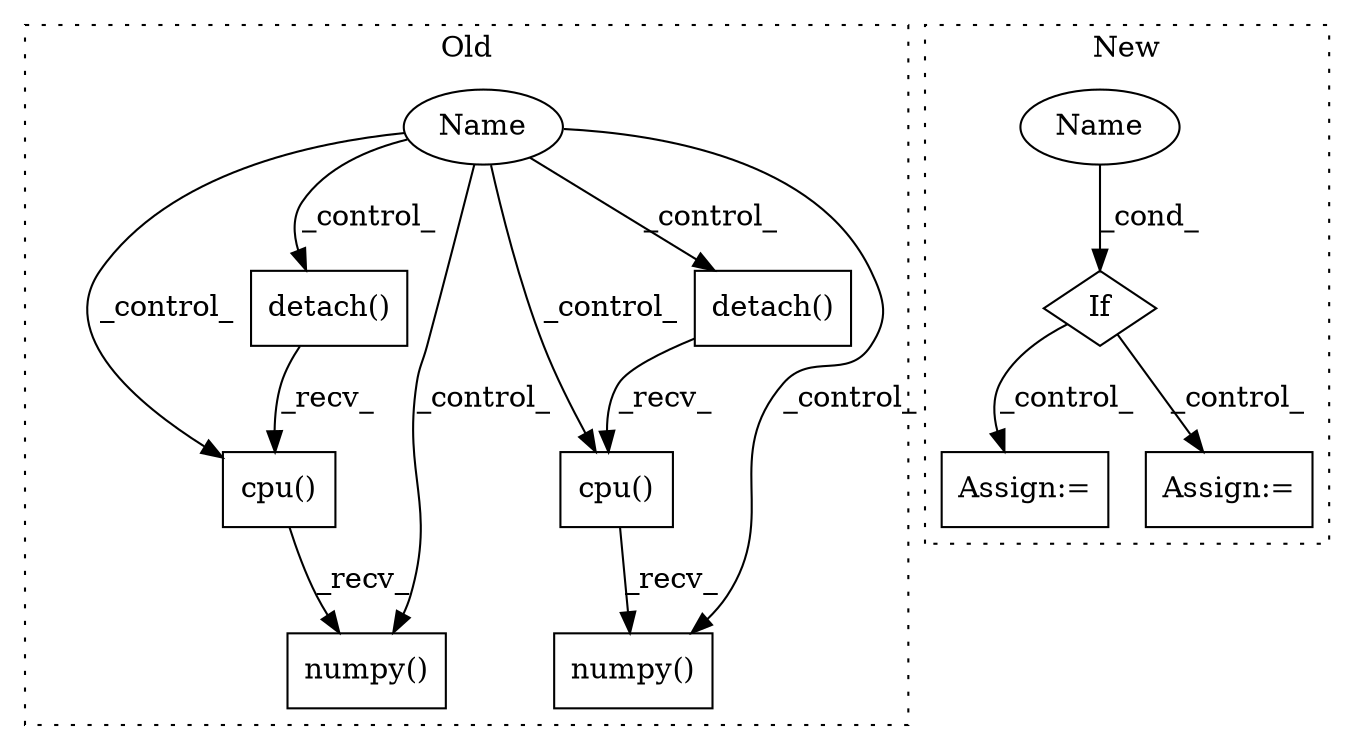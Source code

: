 digraph G {
subgraph cluster0 {
1 [label="detach()" a="75" s="4769" l="18" shape="box"];
5 [label="numpy()" a="75" s="4769" l="32" shape="box"];
6 [label="cpu()" a="75" s="4769" l="24" shape="box"];
8 [label="cpu()" a="75" s="4837" l="25" shape="box"];
9 [label="detach()" a="75" s="4837" l="19" shape="box"];
10 [label="numpy()" a="75" s="4837" l="33" shape="box"];
11 [label="Name" a="87" s="4564" l="13" shape="ellipse"];
label = "Old";
style="dotted";
}
subgraph cluster1 {
2 [label="If" a="96" s="4860" l="3" shape="diamond"];
3 [label="Assign:=" a="68" s="5406" l="3" shape="box"];
4 [label="Assign:=" a="68" s="5330" l="3" shape="box"];
7 [label="Name" a="87" s="4863" l="14" shape="ellipse"];
label = "New";
style="dotted";
}
1 -> 6 [label="_recv_"];
2 -> 4 [label="_control_"];
2 -> 3 [label="_control_"];
6 -> 5 [label="_recv_"];
7 -> 2 [label="_cond_"];
8 -> 10 [label="_recv_"];
9 -> 8 [label="_recv_"];
11 -> 8 [label="_control_"];
11 -> 9 [label="_control_"];
11 -> 1 [label="_control_"];
11 -> 5 [label="_control_"];
11 -> 6 [label="_control_"];
11 -> 10 [label="_control_"];
}